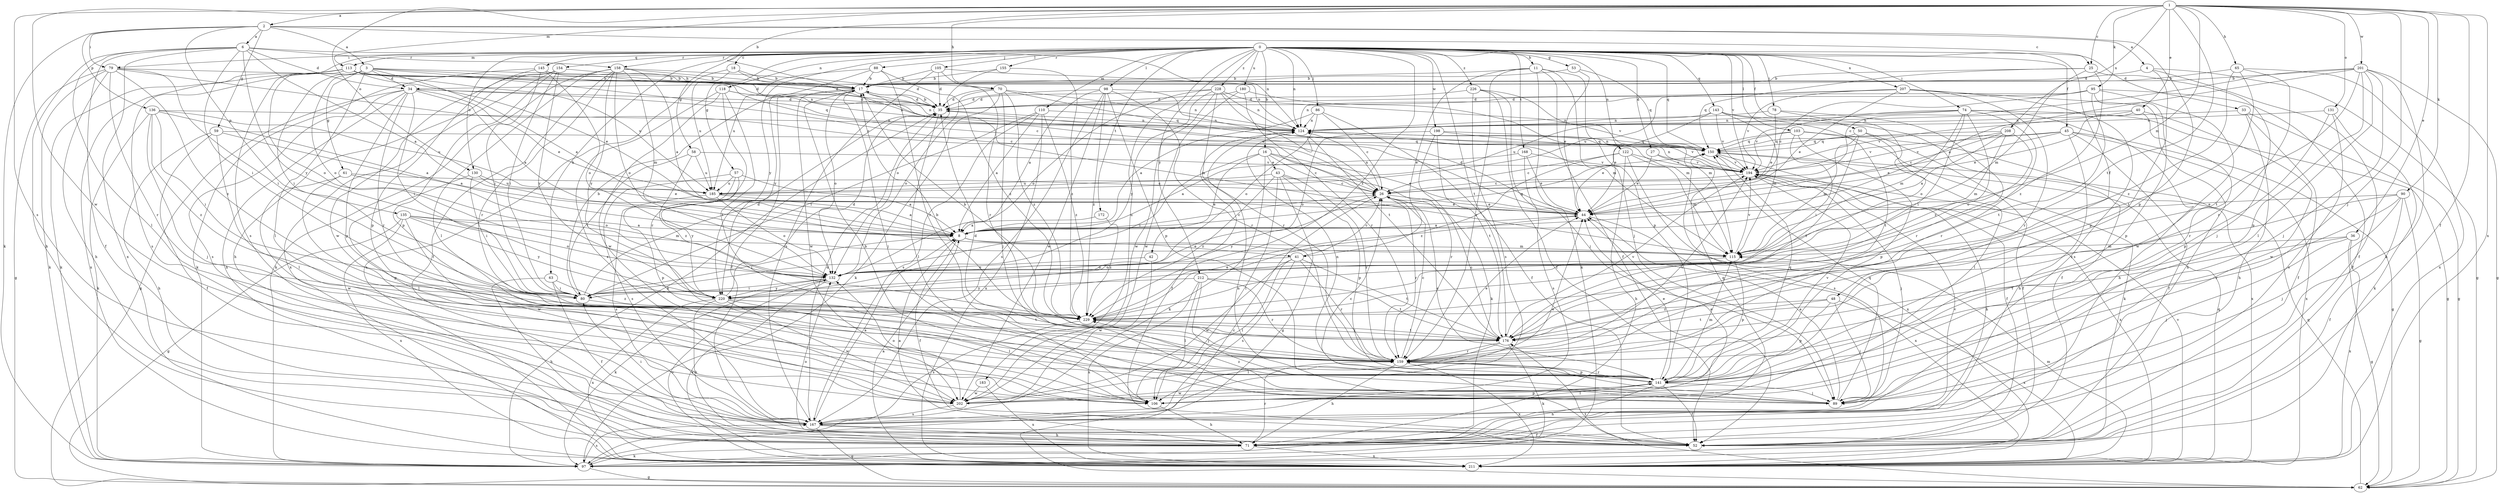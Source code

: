 strict digraph  {
0;
1;
2;
3;
4;
6;
8;
11;
16;
17;
18;
25;
26;
27;
33;
34;
35;
36;
40;
41;
42;
43;
44;
45;
48;
50;
52;
53;
57;
58;
59;
61;
62;
63;
65;
70;
71;
74;
78;
79;
80;
86;
88;
89;
90;
95;
97;
98;
103;
105;
106;
110;
113;
115;
118;
122;
124;
130;
131;
132;
135;
136;
141;
143;
145;
150;
154;
155;
158;
159;
167;
168;
172;
176;
180;
183;
185;
194;
198;
201;
202;
207;
208;
211;
212;
220;
226;
228;
229;
0 -> 11  [label=b];
0 -> 16  [label=b];
0 -> 18  [label=c];
0 -> 27  [label=d];
0 -> 33  [label=d];
0 -> 45  [label=f];
0 -> 48  [label=f];
0 -> 50  [label=f];
0 -> 53  [label=g];
0 -> 57  [label=g];
0 -> 58  [label=g];
0 -> 63  [label=h];
0 -> 74  [label=i];
0 -> 78  [label=i];
0 -> 79  [label=i];
0 -> 86  [label=j];
0 -> 88  [label=j];
0 -> 98  [label=l];
0 -> 103  [label=l];
0 -> 105  [label=l];
0 -> 110  [label=m];
0 -> 113  [label=m];
0 -> 118  [label=n];
0 -> 122  [label=n];
0 -> 124  [label=n];
0 -> 130  [label=o];
0 -> 143  [label=q];
0 -> 145  [label=q];
0 -> 150  [label=q];
0 -> 154  [label=r];
0 -> 155  [label=r];
0 -> 158  [label=r];
0 -> 167  [label=s];
0 -> 168  [label=t];
0 -> 172  [label=t];
0 -> 176  [label=t];
0 -> 180  [label=u];
0 -> 183  [label=u];
0 -> 194  [label=v];
0 -> 198  [label=w];
0 -> 207  [label=x];
0 -> 212  [label=y];
0 -> 220  [label=y];
0 -> 226  [label=z];
0 -> 228  [label=z];
0 -> 229  [label=z];
1 -> 2  [label=a];
1 -> 17  [label=b];
1 -> 25  [label=c];
1 -> 36  [label=e];
1 -> 40  [label=e];
1 -> 52  [label=f];
1 -> 65  [label=h];
1 -> 70  [label=h];
1 -> 89  [label=j];
1 -> 90  [label=k];
1 -> 95  [label=k];
1 -> 113  [label=m];
1 -> 115  [label=m];
1 -> 130  [label=o];
1 -> 131  [label=o];
1 -> 167  [label=s];
1 -> 176  [label=t];
1 -> 201  [label=w];
1 -> 202  [label=w];
1 -> 208  [label=x];
1 -> 211  [label=x];
2 -> 3  [label=a];
2 -> 4  [label=a];
2 -> 6  [label=a];
2 -> 25  [label=c];
2 -> 59  [label=g];
2 -> 79  [label=i];
2 -> 97  [label=k];
2 -> 135  [label=p];
2 -> 136  [label=p];
2 -> 141  [label=p];
3 -> 8  [label=a];
3 -> 26  [label=c];
3 -> 34  [label=d];
3 -> 61  [label=g];
3 -> 70  [label=h];
3 -> 80  [label=i];
3 -> 106  [label=l];
3 -> 124  [label=n];
3 -> 132  [label=o];
4 -> 34  [label=d];
4 -> 52  [label=f];
4 -> 62  [label=g];
4 -> 141  [label=p];
6 -> 8  [label=a];
6 -> 34  [label=d];
6 -> 52  [label=f];
6 -> 71  [label=h];
6 -> 80  [label=i];
6 -> 106  [label=l];
6 -> 124  [label=n];
6 -> 158  [label=r];
6 -> 211  [label=x];
6 -> 220  [label=y];
8 -> 26  [label=c];
8 -> 41  [label=e];
8 -> 52  [label=f];
8 -> 80  [label=i];
8 -> 115  [label=m];
8 -> 150  [label=q];
11 -> 17  [label=b];
11 -> 41  [label=e];
11 -> 52  [label=f];
11 -> 89  [label=j];
11 -> 97  [label=k];
11 -> 141  [label=p];
11 -> 159  [label=r];
16 -> 26  [label=c];
16 -> 42  [label=e];
16 -> 43  [label=e];
16 -> 44  [label=e];
16 -> 80  [label=i];
16 -> 97  [label=k];
16 -> 159  [label=r];
17 -> 35  [label=d];
17 -> 52  [label=f];
17 -> 89  [label=j];
17 -> 115  [label=m];
17 -> 124  [label=n];
17 -> 132  [label=o];
17 -> 202  [label=w];
18 -> 17  [label=b];
18 -> 44  [label=e];
18 -> 185  [label=u];
18 -> 211  [label=x];
25 -> 17  [label=b];
25 -> 89  [label=j];
25 -> 115  [label=m];
25 -> 150  [label=q];
25 -> 229  [label=z];
26 -> 44  [label=e];
26 -> 124  [label=n];
26 -> 159  [label=r];
26 -> 220  [label=y];
27 -> 44  [label=e];
27 -> 167  [label=s];
27 -> 194  [label=v];
33 -> 52  [label=f];
33 -> 62  [label=g];
33 -> 71  [label=h];
33 -> 124  [label=n];
34 -> 8  [label=a];
34 -> 26  [label=c];
34 -> 35  [label=d];
34 -> 44  [label=e];
34 -> 62  [label=g];
34 -> 71  [label=h];
34 -> 80  [label=i];
34 -> 141  [label=p];
34 -> 159  [label=r];
34 -> 167  [label=s];
35 -> 17  [label=b];
35 -> 97  [label=k];
35 -> 106  [label=l];
35 -> 124  [label=n];
36 -> 62  [label=g];
36 -> 89  [label=j];
36 -> 115  [label=m];
36 -> 176  [label=t];
36 -> 211  [label=x];
40 -> 44  [label=e];
40 -> 124  [label=n];
40 -> 159  [label=r];
40 -> 194  [label=v];
40 -> 202  [label=w];
41 -> 26  [label=c];
41 -> 106  [label=l];
41 -> 132  [label=o];
41 -> 159  [label=r];
41 -> 167  [label=s];
41 -> 176  [label=t];
41 -> 202  [label=w];
42 -> 132  [label=o];
42 -> 202  [label=w];
43 -> 26  [label=c];
43 -> 62  [label=g];
43 -> 106  [label=l];
43 -> 141  [label=p];
43 -> 159  [label=r];
43 -> 185  [label=u];
43 -> 229  [label=z];
44 -> 8  [label=a];
44 -> 35  [label=d];
44 -> 211  [label=x];
45 -> 44  [label=e];
45 -> 52  [label=f];
45 -> 62  [label=g];
45 -> 71  [label=h];
45 -> 150  [label=q];
45 -> 194  [label=v];
45 -> 211  [label=x];
48 -> 89  [label=j];
48 -> 141  [label=p];
48 -> 176  [label=t];
48 -> 211  [label=x];
48 -> 229  [label=z];
50 -> 52  [label=f];
50 -> 106  [label=l];
50 -> 115  [label=m];
50 -> 150  [label=q];
50 -> 176  [label=t];
52 -> 124  [label=n];
53 -> 17  [label=b];
53 -> 44  [label=e];
53 -> 150  [label=q];
57 -> 8  [label=a];
57 -> 141  [label=p];
57 -> 167  [label=s];
57 -> 185  [label=u];
57 -> 220  [label=y];
58 -> 80  [label=i];
58 -> 185  [label=u];
58 -> 194  [label=v];
58 -> 229  [label=z];
59 -> 8  [label=a];
59 -> 52  [label=f];
59 -> 71  [label=h];
59 -> 106  [label=l];
59 -> 150  [label=q];
61 -> 26  [label=c];
61 -> 132  [label=o];
61 -> 141  [label=p];
61 -> 202  [label=w];
62 -> 150  [label=q];
62 -> 176  [label=t];
63 -> 52  [label=f];
63 -> 71  [label=h];
63 -> 80  [label=i];
63 -> 229  [label=z];
65 -> 17  [label=b];
65 -> 159  [label=r];
65 -> 176  [label=t];
65 -> 211  [label=x];
65 -> 229  [label=z];
70 -> 35  [label=d];
70 -> 89  [label=j];
70 -> 97  [label=k];
70 -> 124  [label=n];
70 -> 132  [label=o];
70 -> 150  [label=q];
70 -> 229  [label=z];
71 -> 8  [label=a];
71 -> 97  [label=k];
71 -> 132  [label=o];
71 -> 159  [label=r];
71 -> 194  [label=v];
71 -> 211  [label=x];
74 -> 62  [label=g];
74 -> 71  [label=h];
74 -> 80  [label=i];
74 -> 115  [label=m];
74 -> 124  [label=n];
74 -> 159  [label=r];
74 -> 185  [label=u];
74 -> 194  [label=v];
74 -> 229  [label=z];
78 -> 44  [label=e];
78 -> 124  [label=n];
78 -> 132  [label=o];
78 -> 159  [label=r];
79 -> 17  [label=b];
79 -> 26  [label=c];
79 -> 62  [label=g];
79 -> 71  [label=h];
79 -> 80  [label=i];
79 -> 97  [label=k];
79 -> 159  [label=r];
79 -> 229  [label=z];
80 -> 17  [label=b];
80 -> 35  [label=d];
80 -> 229  [label=z];
86 -> 8  [label=a];
86 -> 26  [label=c];
86 -> 52  [label=f];
86 -> 124  [label=n];
86 -> 132  [label=o];
88 -> 17  [label=b];
88 -> 159  [label=r];
88 -> 185  [label=u];
88 -> 220  [label=y];
88 -> 229  [label=z];
89 -> 26  [label=c];
89 -> 44  [label=e];
89 -> 150  [label=q];
89 -> 159  [label=r];
89 -> 229  [label=z];
90 -> 44  [label=e];
90 -> 52  [label=f];
90 -> 62  [label=g];
90 -> 89  [label=j];
90 -> 159  [label=r];
90 -> 229  [label=z];
95 -> 26  [label=c];
95 -> 35  [label=d];
95 -> 52  [label=f];
95 -> 141  [label=p];
95 -> 176  [label=t];
95 -> 185  [label=u];
95 -> 202  [label=w];
97 -> 26  [label=c];
97 -> 62  [label=g];
97 -> 167  [label=s];
98 -> 8  [label=a];
98 -> 35  [label=d];
98 -> 115  [label=m];
98 -> 141  [label=p];
98 -> 159  [label=r];
98 -> 167  [label=s];
98 -> 202  [label=w];
98 -> 229  [label=z];
103 -> 44  [label=e];
103 -> 80  [label=i];
103 -> 97  [label=k];
103 -> 141  [label=p];
103 -> 150  [label=q];
103 -> 211  [label=x];
105 -> 17  [label=b];
105 -> 35  [label=d];
105 -> 124  [label=n];
105 -> 159  [label=r];
105 -> 167  [label=s];
106 -> 17  [label=b];
106 -> 44  [label=e];
106 -> 71  [label=h];
106 -> 141  [label=p];
106 -> 150  [label=q];
110 -> 8  [label=a];
110 -> 80  [label=i];
110 -> 124  [label=n];
110 -> 167  [label=s];
110 -> 211  [label=x];
110 -> 229  [label=z];
113 -> 17  [label=b];
113 -> 35  [label=d];
113 -> 44  [label=e];
113 -> 97  [label=k];
113 -> 132  [label=o];
113 -> 150  [label=q];
113 -> 167  [label=s];
113 -> 185  [label=u];
113 -> 211  [label=x];
115 -> 132  [label=o];
115 -> 141  [label=p];
115 -> 194  [label=v];
118 -> 35  [label=d];
118 -> 124  [label=n];
118 -> 159  [label=r];
118 -> 167  [label=s];
118 -> 176  [label=t];
118 -> 202  [label=w];
122 -> 26  [label=c];
122 -> 71  [label=h];
122 -> 115  [label=m];
122 -> 194  [label=v];
122 -> 211  [label=x];
122 -> 229  [label=z];
124 -> 52  [label=f];
124 -> 150  [label=q];
130 -> 44  [label=e];
130 -> 80  [label=i];
130 -> 106  [label=l];
130 -> 185  [label=u];
131 -> 97  [label=k];
131 -> 124  [label=n];
131 -> 141  [label=p];
131 -> 167  [label=s];
132 -> 80  [label=i];
132 -> 97  [label=k];
132 -> 211  [label=x];
132 -> 220  [label=y];
135 -> 8  [label=a];
135 -> 62  [label=g];
135 -> 115  [label=m];
135 -> 132  [label=o];
135 -> 202  [label=w];
135 -> 211  [label=x];
135 -> 220  [label=y];
136 -> 8  [label=a];
136 -> 80  [label=i];
136 -> 89  [label=j];
136 -> 97  [label=k];
136 -> 124  [label=n];
136 -> 185  [label=u];
136 -> 229  [label=z];
141 -> 26  [label=c];
141 -> 44  [label=e];
141 -> 52  [label=f];
141 -> 71  [label=h];
141 -> 89  [label=j];
141 -> 106  [label=l];
141 -> 115  [label=m];
141 -> 124  [label=n];
141 -> 150  [label=q];
141 -> 159  [label=r];
141 -> 194  [label=v];
141 -> 202  [label=w];
143 -> 44  [label=e];
143 -> 52  [label=f];
143 -> 115  [label=m];
143 -> 124  [label=n];
143 -> 176  [label=t];
143 -> 194  [label=v];
145 -> 17  [label=b];
145 -> 35  [label=d];
145 -> 80  [label=i];
145 -> 97  [label=k];
145 -> 132  [label=o];
145 -> 141  [label=p];
150 -> 52  [label=f];
150 -> 124  [label=n];
150 -> 194  [label=v];
154 -> 17  [label=b];
154 -> 71  [label=h];
154 -> 80  [label=i];
154 -> 141  [label=p];
154 -> 202  [label=w];
154 -> 211  [label=x];
154 -> 220  [label=y];
155 -> 17  [label=b];
155 -> 132  [label=o];
155 -> 229  [label=z];
158 -> 8  [label=a];
158 -> 17  [label=b];
158 -> 35  [label=d];
158 -> 52  [label=f];
158 -> 97  [label=k];
158 -> 106  [label=l];
158 -> 115  [label=m];
158 -> 132  [label=o];
158 -> 159  [label=r];
158 -> 220  [label=y];
159 -> 26  [label=c];
159 -> 35  [label=d];
159 -> 44  [label=e];
159 -> 71  [label=h];
159 -> 141  [label=p];
159 -> 194  [label=v];
159 -> 211  [label=x];
167 -> 8  [label=a];
167 -> 35  [label=d];
167 -> 52  [label=f];
167 -> 62  [label=g];
167 -> 71  [label=h];
167 -> 80  [label=i];
168 -> 8  [label=a];
168 -> 44  [label=e];
168 -> 167  [label=s];
168 -> 194  [label=v];
172 -> 8  [label=a];
172 -> 229  [label=z];
176 -> 17  [label=b];
176 -> 26  [label=c];
176 -> 97  [label=k];
176 -> 106  [label=l];
176 -> 159  [label=r];
176 -> 194  [label=v];
176 -> 229  [label=z];
180 -> 35  [label=d];
180 -> 115  [label=m];
180 -> 159  [label=r];
180 -> 202  [label=w];
183 -> 202  [label=w];
183 -> 211  [label=x];
185 -> 8  [label=a];
185 -> 44  [label=e];
185 -> 132  [label=o];
185 -> 167  [label=s];
194 -> 26  [label=c];
194 -> 71  [label=h];
194 -> 89  [label=j];
194 -> 124  [label=n];
194 -> 211  [label=x];
198 -> 97  [label=k];
198 -> 132  [label=o];
198 -> 150  [label=q];
198 -> 176  [label=t];
198 -> 194  [label=v];
201 -> 8  [label=a];
201 -> 17  [label=b];
201 -> 26  [label=c];
201 -> 62  [label=g];
201 -> 71  [label=h];
201 -> 89  [label=j];
201 -> 106  [label=l];
201 -> 141  [label=p];
201 -> 176  [label=t];
202 -> 44  [label=e];
202 -> 132  [label=o];
202 -> 167  [label=s];
207 -> 35  [label=d];
207 -> 44  [label=e];
207 -> 71  [label=h];
207 -> 124  [label=n];
207 -> 159  [label=r];
207 -> 167  [label=s];
207 -> 194  [label=v];
208 -> 8  [label=a];
208 -> 26  [label=c];
208 -> 115  [label=m];
208 -> 132  [label=o];
208 -> 150  [label=q];
208 -> 194  [label=v];
211 -> 8  [label=a];
211 -> 115  [label=m];
211 -> 132  [label=o];
211 -> 150  [label=q];
211 -> 194  [label=v];
212 -> 89  [label=j];
212 -> 106  [label=l];
212 -> 159  [label=r];
212 -> 176  [label=t];
212 -> 211  [label=x];
212 -> 220  [label=y];
220 -> 35  [label=d];
220 -> 71  [label=h];
220 -> 106  [label=l];
220 -> 176  [label=t];
220 -> 202  [label=w];
220 -> 211  [label=x];
226 -> 35  [label=d];
226 -> 52  [label=f];
226 -> 89  [label=j];
226 -> 115  [label=m];
226 -> 167  [label=s];
228 -> 35  [label=d];
228 -> 124  [label=n];
228 -> 132  [label=o];
228 -> 159  [label=r];
228 -> 176  [label=t];
228 -> 194  [label=v];
228 -> 202  [label=w];
228 -> 220  [label=y];
229 -> 17  [label=b];
229 -> 44  [label=e];
229 -> 167  [label=s];
229 -> 176  [label=t];
}
